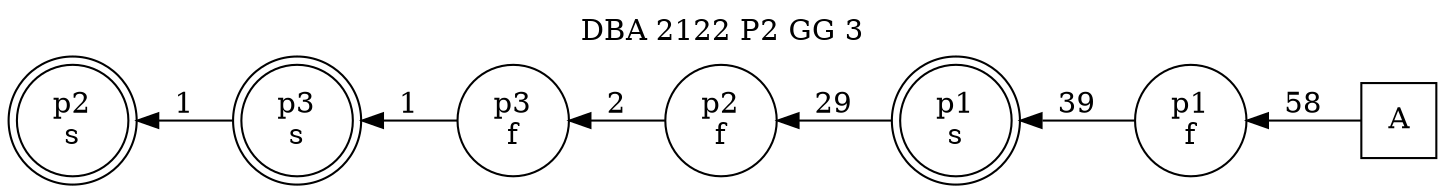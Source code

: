 digraph DBA_2122_P2_GG_3_GOOD {
labelloc="tl"
label= " DBA 2122 P2 GG 3 "
rankdir="RL";
graph [ size=" 10 , 10 !"]

"A" [shape="square" label="A"]
"p1_f" [shape="circle" label="p1
f"]
"p1_s" [shape="doublecircle" label="p1
s"]
"p2_f" [shape="circle" label="p2
f"]
"p3_f" [shape="circle" label="p3
f"]
"p3_s" [shape="doublecircle" label="p3
s"]
"p2_s" [shape="doublecircle" label="p2
s"]
"A" -> "p1_f" [ label=58]
"p1_f" -> "p1_s" [ label=39]
"p1_s" -> "p2_f" [ label=29]
"p2_f" -> "p3_f" [ label=2]
"p3_f" -> "p3_s" [ label=1]
"p3_s" -> "p2_s" [ label=1]
}
